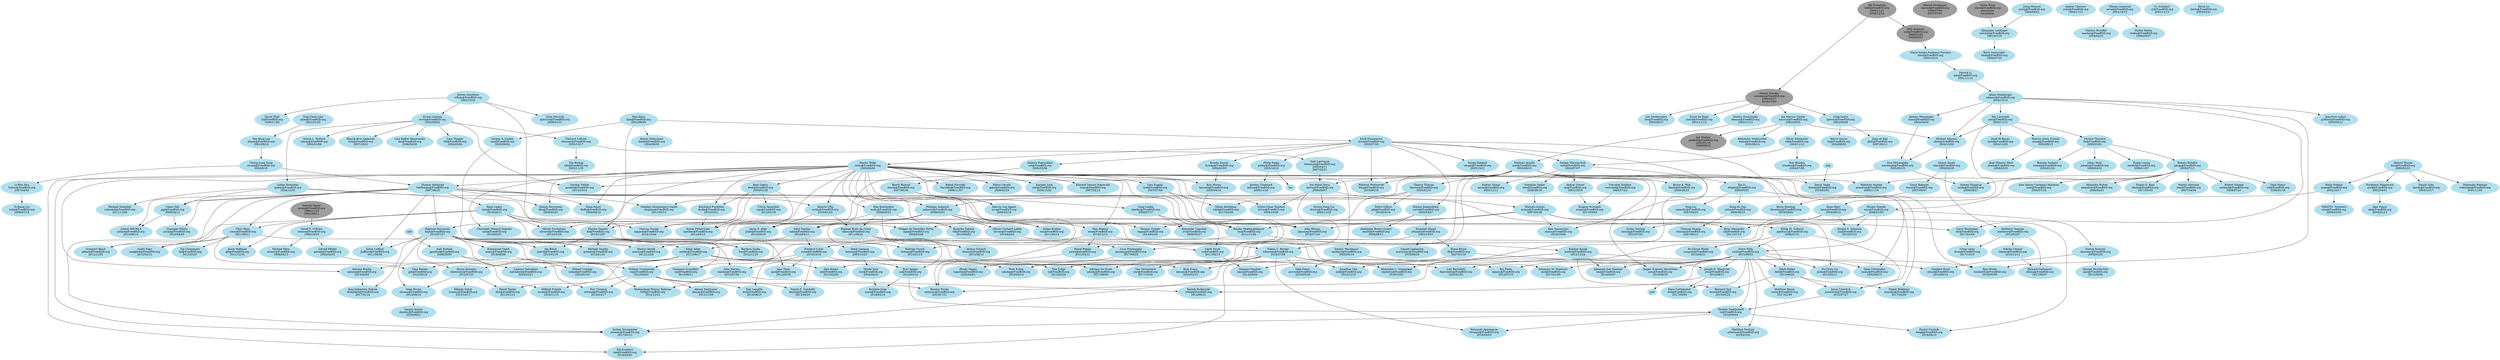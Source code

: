 # $FreeBSD$

# This file is meant to list all FreeBSD ports committers and describe the
# mentor-mentee relationships between them.
# The graphical output can be generated from this file with the following
# command:
# $ dot -T png -o file.png committers-ports.dot
#
# The dot binary is part of the graphics/graphviz port.

digraph ports {

# Node definitions follow this example:
#
#   foo [label="Foo Bar\nfoo@FreeBSD.org\n????/??/??"]
#
# ????/??/?? is the date when the commit bit was obtained, usually the one you
# can find looking at svn logs for the svnadmin/access file.
# Use YYYY/MM/DD format.
#
# For returned commit bits, the node definition will follow this example:
#
#   foo [label="Foo Bar\nfoo@FreeBSD.org\n????/??/??\n????/??/??"]
#
# The first date is the same as for an active committer, the second date is
# the date when the commit bit has been returned. Again, check svn logs.

node [color=grey62, style=filled, bgcolor=black];

# Alumni go here.. Try to keep things sorted.

asami [label="Satoshi Asami\nasami@FreeBSD.org\n1994/11/18\n2001/09/11"]
billf [label="Bill Fumerola\nbillf@FreeBSD.org\n1998/11/11\n2006/12/14"]
jmallett [label="Juli Mallett\njmallett@FreeBSD.org\n2003/01/16\n2006/08/10"]
marcel [label="Marcel Moolenaar\nmarcel@FreeBSD.org\n1999/07/03\n2007/07/01"]
sobomax[label="Maxim Sobolev\nsobomax@FreeBSD.org\n2000/05/17\n2018/12/03"]
steve [label="Steve Price\nsteve@FreeBSD.org\nxxxx/xx/xx\nxxxx/xx/xx"]
will [label="Will Andrews\nwill@FreeBSD.org\n2000/03/20\n2006/09/01"]

node [color=lightblue2, style=filled, bgcolor=black];

# Current ports committers go here. Try to keep things sorted.

"0mp" [label="Mateusz Piotrowski\n0mp@FreeBSD.org\n2018/06/16"]
ache [label="Andrey Chernov\nache@FreeBSD.org\n1994/11/15"]
acm [label="Jose Alonso Cardenas Marquez\nacm@FreeBSD.org\n2006/07/18"]
adamw [label="Adam Weinberger\nadamw@FreeBSD.org\n2002/10/16"]
adridg [label="Adriaan de Groot\nadridg@FreeBSD.org\n2017/09/08"]
ahze [label="Michael Johnson\nahze@FreeBSD.org\n2004/10/29"]
ak [label="Alex Kozlov\nak@FreeBSD.org\n2012/02/29"]
ale [label="Alex Dupre\nale@FreeBSD.org\n2004/01/12"]
alepulver [label="Alejandro Pulver\nalepulver@FreeBSD.org\n2006/04/01"]
alexbl [label="Alexander Botero-Lowry\nalexbl@FreeBSD.org\n2006/09/11"]
alexey [label="Alexey Degtyarev\nalexey@FreeBSD.org\n2013/11/09"]
alonso [label="Alonso Schaich\nalonso@FreeBSD.org\n2014/08/14"]
amdmi3 [label="Dmitry Marakasov\namdmi3@FreeBSD.org\n2008/06/19"]
anray [label="Andrey Slusar\nanray@FreeBSD.org\n2005/12/11"]
antoine [label="Antoine Brodin\nantoine@FreeBSD.org\n2013/04/03"]
araujo [label="Marcelo Araujo\naraujo@FreeBSD.org\n2007/04/26"]
arrowd [label="Gleb Popov\narrowd@FreeBSD.org\n2018/05/18"]
arved [label="Tilman Linneweh\narved@FreeBSD.org\n2002/10/15"]
ashish [label="Ashish SHUKLA\nashish@FreeBSD.org\n2010/06/10"]
avilla [label="Alberto Villa\navilla@FreeBSD.org\n2010/01/24"]
avl [label="Alexander Logvinov\navl@FreeBSD.org\n2009/05/27"]
az [label="Andrej Zverev\naz@FreeBSD.org\n2005/10/03"]
bapt [label="Baptiste Daroussin\nbapt@FreeBSD.org\n2010/07/27"]
bar [label="Barbara Guida\nbar@FreeBSD.org\n2012/11/25"]
bdrewery [label="Bryan Drewery\nbdrewery@FreeBSD.org\n2012/07/31"]
beat [label="Beat Gaetzi\nbeat@FreeBSD.org\n2009/01/28"]
beech [label="Beech Rintoul\nbeech@FreeBSD.org\n2007/05/30"]
bf [label="Brendan Fabeny\nbf@FreeBSD.org\n2010/06/02"]
bland [label="Alexander Nedotsukov\nbland@FreeBSD.org\n2003/08/14"]
bmah [label="Bruce A. Mah\nbmah@FreeBSD.org\n2000/08/23"]
bofh [label="Muhammad Moinur Rahman\nbofh@FreeBSD.org\n2014/12/23"]
brnrd [label="Bernard Spil\nbrnrd@FreeBSD.org\n2015/05/24"]
brix [label="Henrik Brix Andersen\nbrix@FreeBSD.org\n2007/10/31"]
brooks [label="Brooks Davies\nbrooks@FreeBSD.org\n2004/05/03"]
bsam [label="Boris Samorodov\nbsam@FreeBSD.org\n2006/07/20"]
chinsan [label="Chinsan Huang\nchinsan@FreeBSD.org\n2007/06/12"]
clement [label="Clement Laforet\nclement@FreeBSD.org\n2003/12/17"]
clsung [label="Cheng-Lung Sung\nclsung@FreeBSD.org\n2004/8/18"]
cmt [label="Christoph Moench-Tegeder\ncmt@FreeBSD.org\n2016/03/01"]
cperciva [label="Colin Percival\ncperciva@FreeBSD.org\n2006/01/31"]
crees [label="Chris Rees\ncrees@FreeBSD.org\n2011/06/11"]
cs [label="Carlo Strub\ncs@FreeBSD.org\n2011/09/13"]
culot [label="Frederic Culot\nculot@FreeBSD.org\n2010/10/16"]
cy [label="Cy Schubert\ncy@FreeBSD.org\n2001/11/13"]
daichi [label="Daichi Goto\ndaichi@FreeBSD.org\n2002/10/17"]
danfe [label="Alexey Dokuchaev\ndanfe@FreeBSD.org\n2004/08/20"]
danilo [label="Danilo E. Gondolfo\ndanilo@FreeBSD.org\n2013/09/23"]
db [label="Diane Bruce\ndb@FreeBSD.org\n2007/01/18"]
dbaio [label="Danilo G. Baio\ndbaio@FreeBSD.org\n2017/05/03"]
dbn [label="David Naylor\ndbn@FreeBSD.org\n2013/01/14"]
dch [label="Dave Cottlehuber\ndch@FreeBSD.org\n2017/09/09"]
decke [label="Bernhard Froehlich\ndecke@FreeBSD.org\n2010/03/21"]
delphij [label="Xin Li\ndelphij@FreeBSD.org\n2006/05/01"]
demon [label="Dmitry Sivachenko\ndemon@FreeBSD.org\n2000/11/13"]
dhn [label="Dennis Herrmann\ndhn@FreeBSD.org\n2009/03/03"]
dmgk [label="Dmitri Goutnik\ndmgk@FreeBSD.org\n2019/09/15"]
dryice [label="Dryice Dong Liu\ndryice@FreeBSD.org\n2006/12/25"]
dteske [label="Devin Teske\ndteske@FreeBSD.org\n2018/03/01"]
dumbbell [label="Jean-Sebastien Pedron\ndumbbell@FreeBSD.org\n2017/01/10"]
dvl [label="Dan Langille\ndvl@FreeBSD.org\n2014/08/10"]
eadler [label="Eitan Adler\neadler@FreeBSD.org\n2011/08/17"]
edwin [label="Edwin Groothuis\nedwin@FreeBSD.org\n2002/10/22"]
egypcio [label="Vin&iacute;cius Zavam\negypcio@FreeBSD.org\n2018/10/04"]
ehaupt [label="Emanuel Haupt\nehaupt@FreeBSD.org\n2005/10/03"]
eik [label="Oliver Eikemeier\neik@FreeBSD.org\n2003/11/12"]
ericbsd [label="Eric Turgeon\nericbsd@FreeBSD.org\n2018/03/17"]
erwin [label="Erwin Lansing\nerwin@FreeBSD.org\n2003/06/04"]
eugen [label="Eugene Grosbein\neugen@FreeBSD.org\n2017/03/04"]
farrokhi [label="Babak Farrokhi\nfarrokhi@FreeBSD.org\n2006/11/07"]
feld [label="Mark Felder\nfeld@FreeBSD.org\n2013/06/25"]
fernape [label="Fernando Apesteguia\nfernape@FreeBSD.org\n2018/03/03"]
fjoe [label="Max Khon\nfjoe@FreeBSD.org\n2001/08/06"]
flo [label="Florian Smeets\nflo@FreeBSD.org\n2010/12/07"]
fluffy [label="Dima Panov\nfluffy@FreeBSD.org\n2009/08/10"]
flz [label="Florent Thoumie\nflz@FreeBSD.org\n2005/03/01"]
gabor [label="Gabor Kovesdan\ngabor@FreeBSD.org\n2006/12/05"]
gahr [label="Pietro Cerutti\ngahr@FreeBSD.org\n2008/02/20"]
garga [label="Renato Botelho\ngarga@FreeBSD.org\n2005/07/11"]
gblach [label="Grzegorz Blach\ngblach@FreeBSD.org\n2012/11/03"]
gerald [label="Gerald Pfeifer\ngerald@FreeBSD.org\n2002/04/03"]
gjb [label="Glen Barber\ngjb@FreeBSD.org\n2012/06/19"]
glarkin [label="Greg Larkin\nglarkin@FreeBSD.org\n2008/07/17"]
glewis [label="Greg Lewis\nglewis@FreeBSD.org\n2002/04/08"]
gordon [label="Gordon Tetlow\ngordon@FreeBSD.org\n2014/10/14"]
grembo [label="Michael Gmelin\ngrembo@FreeBSD.org\n2014/01/21"]
gnn [label="George Neville-Neil\ngnn@FreeBSD.org\n2013/09/04"]
hq [label="Herve Quiroz\nhq@FreeBSD.org\n2004/08/05"]
hrs [label="Hiroki Sato\nhrs@FreeBSD.org\n2004/04/10"]
ijliao [label="Ying-Chieh Liao\nijliao@FreeBSD.org\n2001/01/20"]
itetcu [label="Ion-Mihai Tetcu\nitetcu@FreeBSD.org\n2006/06/07"]
jacula [label="Giuseppe Pilichi\njacula@FreeBSD.org\n2010/04/05"]
jadawin [label="Philippe Audeoud\njadawin@FreeBSD.org\n2008/03/02"]
jase [label="Jase Thew\njase@FreeBSD.org\n2012/05/30"]
jbeich [label="Jan Beich\njbeich@FreeBSD.org\n2015/01/19"]
jgh [label="Jason Helfman\njgh@FreeBSD.org\n2011/12/16"]
jhale [label="Jason E. Hale\njhale@FreeBSD.org\n2012/09/10"]
jhixson [label="John Hixson\njhixson@FreeBSD.org\n2018/07/16"]
jkim [label="Jung-uk Kim\njkim@FreeBSD.org\n2007/09/12"]
jlaffaye [label="Julien Laffaye\njlaffaye@FreeBSD.org\n2011/06/06"]
jmd [label="Johannes M. Dieterich\njmd@FreeBSD.org\n2017/01/09"]
jmelo [label="Jean Milanez Melo\njmelo@FreeBSD.org\n2006/03/31"]
joneum [label="Jochen Neumeister\njoneum@FreeBSD.org\n2017/05/11"]
joerg [label="Joerg Wunsch\njoerg@FreeBSD.org\n1994/08/22"]
johans [label="Johan Selst\njohans@FreeBSD.org\n2006/04/01"]
josef [label="Josef El-Rayes\njosef@FreeBSD.org\n2004/12/20"]
jpaetzel [label="Josh Paetzel\njpaetzel@FreeBSD.org\n2008/09/05"]
jrm [label="Joseph R. Mingrone\njrm@FreeBSD.org\n2016/09/17"]
jsa [label="Joseph S. Atkinson\njsa@FreeBSD.org\n2010/07/15"]
jsm [label="Jesper Schmitz Mouridsen\njsm@FreeBSD.org\n2018/06/30"]
junovitch [label="Jason Unovitch\njunovitch@FreeBSD.org\n2015/07/27"]
jylefort [label="Jean-Yves Lefort\njylefort@FreeBSD.org\n2005/04/12"]
kai [label="Kai Knoblich\nkai@FreeBSD.org\n2019/02/01"]
kami [label="Dominic Fandrey\nkami@FreeBSD.org\n2014/09/09"]
kbowling [label="Kevin Bowling\nkbowling@FreeBSD.org\n2018/09/02"]
kevans [label="Kyle Evans\nkevans@FreeBSD.org\n2020/02/14"]
kevlo [label="Kevin Lo\nkevlo@FreeBSD.org\n2003/02/21"]
kmoore [label="Kris Moore\nkmoore@FreeBSD.org\n2009/04/14"]
knu [label="Akinori Musha\nknu@FreeBSD.org\n2000/03/22"]
koitsu [label="Jeremy Chadwick\nkoitsu@FreeBSD.org\n2006/11/10"]
koobs [label="Kubilay Kocak\nkoobs@FreeBSD.org\n2012/12/24"]
krion [label="Kirill Ponomarew\nkrion@FreeBSD.org\n2003/07/20"]
kwm [label="Koop Mast\nkwm@FreeBSD.org\n2004/09/14"]
laszlof [label="Frank Laszlo\nlaszlof@FreeBSD.org\n2006/11/07"]
lawrance [label="Sam Lawrance\nlawrance@FreeBSD.org\n2005/04/11\n2007/02/21"]
lbartoletti [label="Loïc Bartoletti\nlbartoletti@FreeBSD.org\n2020/01/02"]
lbr [label="Lars Balker Rasmussen\nlbr@FreeBSD.org\n2006/04/30"]
leeym [label="Yen-Ming Lee\nleeym@FreeBSD.org\n2002/08/14"]
ler [label="Larry Rosenman\nler@FreeBSD.org\n2017/01/09"]
leres [label="Craig Leres\nleres@FreeBSD.org\n2017/10/10"]
lev [label="Lev Serebryakov\nlev@FreeBSD.org\n2003/06/17"]
lifanov [label="Nikolai Lifanov\nlifanov@FreeBSD.org\n2016/12/11"]
linimon [label="Mark Linimon\nlinimon@FreeBSD.org\n2003/10/23"]
lioux [label="Mario Sergio Fujikawa Ferriera\nlioux@FreeBSD.org\n2000/10/14"]
lippe [label="Felippe de Meirelles Motta\nlippe@FreeBSD.org\n2008/03/08"]
lme [label="Lars Engels\nlme@FreeBSD.org\n2007/07/09"]
lth [label="Lars Thegler\nlth@FreeBSD.org\n2004/05/04"]
lwhsu [label="Li-Wen Hsu\nlwhsu@FreeBSD.org\n2007/04/03"]
lx [label="David Thiel\nlx@FreeBSD.org\n2006/11/29"]
madpilot [label="Guido Falsi\nmadpilot@FreeBSD.org\n2012/04/12"]
maho [label="Maho Nakata\nmaho@FreeBSD.org\n2002/10/17"]
makc [label="Max Brazhnikov\nmakc@FreeBSD.org\n2008/08/25"]
mandree [label="Matthias Andree\nmandree@FreeBSD.org\n2009/11/18"]
manu [label="Emmanuel Vadot\nmanu@FreeBSD.org\n2018/09/06"]
marcus [label="Joe Marcus Clarke\nmarcus@FreeBSD.org\n2002/04/05"]
marino [label="John Marino\nmarino@FreeBSD.org\n2013/07/04"]
marius [label="Marius Strobl\nmarius@FreeBSD.org\n2012/12/29"]
markus [label="Markus Brueffer\nmarkus@FreeBSD.org\n2004/02/21"]
martymac [label="Ganael Laplanche\nmartymac@FreeBSD.org\n2010/09/24"]
mat [label="Mathieu Arnold\nmat@FreeBSD.org\n2003/08/15"]
matthew [label="Matthew Seaman\nmatthew@FreeBSD.org\n2012/02/07"]
meta [label="Koichiro Iwao\nmeta@FreeBSD.org\n2018/03/19"]
mezz [label="Jeremy Messenger\nmezz@FreeBSD.org\n2004/04/30"]
mfechner [label="Matthias Fechner\nmfechner@FreeBSD.org\n2018/03/01"]
mharo [label="Michael Haro\nmharo@FreeBSD.org\n1999/04/13"]
mikael [label="Mikael Urankar\nmikael@FreeBSD.org\n2020/01/16"]
milki [label="Jonathan Chu\nmilki@FreeBSD.org\n2013/12/15"]
misha [label="Mikhail Pchelin\nmisha@FreeBSD.org\n2016/11/15"]
miwi [label="Martin Wilke\nmiwi@FreeBSD.org\n2006/06/04"]
mm [label="Martin Matuska\nmm@FreeBSD.org\n2007/04/04"]
mmokhi [label="Mahdi Mokhtari\nmmokhi@FreeBSD.org\n2017/02/09"]
mnag [label="Marcus Alves Grando\nmnag@FreeBSD.org\n2005/09/15"]
mva [label="Marcus von Appen\nmva@FreeBSD.org\n2009/02/16"]
nemysis [label="Rusmir Dusko\nnemysis@FreeBSD.org\n2013/07/31"]
nemoliu [label="Tong Liu\nnemoliu@FreeBSD.org\n2007/04/25"]
netchild [label="Alexander Leidinger\nnetchild@FreeBSD.org\n2002/03/19"]
nobutaka [label="Nobutaka Mantani\nnobutaka@FreeBSD.org\n2001/11/02"]
nork [label="Norikatsu Shigemura\nnork@FreeBSD.org\n2002/04/01"]
novel [label="Roman Bogorodskiy\nnovel@FreeBSD.org\n2005/03/07"]
nox [label="Juergen Lock\nnox@FreeBSD.org\n2006/12/22"]
obrien [label="David E. O'Brien\nobrien@FreeBSD.org\n1996/10/29"]
olivier [label="Olivier Cochard-Labbe\nolivier@FreeBSD.org\n2016/02/02"]
olivierd [label="Olivier Duchateau\nolivierd@FreeBSD.org\n2012/05/29"]
osa [label="Sergey A. Osokin\nosa@FreeBSD.org\n2003/06/04"]
pat [label="Patrick Li\npat@FreeBSD.org\n2001/11/14"]
pav [label="Pav Lucistnik\npav@FreeBSD.org\n2003/11/12"]
pawel [label="Pawel Pekala\npawel@FreeBSD.org\n2011/03/11"]
pclin [label="Po-Chien Lin\npclin@FreeBSD.org\n2013/02/11"]
pfg [label="Pedro Giffuni\npfg@FreeBSD.org\n2019/04/14"]
pgj [label="Gabor Pali\npgj@FreeBSD.org\n2009/04/12"]
pgollucci [label="Philip M. Gollucci\npgollucci@FreeBSD.org\n2008/07/21"]
philip [label="Philip Paeps\nphilip@FreeBSD.org\n2005/10/19"]
pi [label="Kurt Jaeger\npi@FreeBSD.org\n2014/03/14"]
pizzamig [label="Luca Pizzamiglio\npizzamig@FreeBSD.org\n2017/08/25"]
pkubaj [label="Piotr Kubaj\npkubaj@FreeBSD.org\n2019/04/14"]
rafan [label="Rong-En Fan\nrafan@FreeBSD.org\n2006/06/23"]
rakuco [label="Raphael Kubo da Costa\nrakuco@FreeBSD.org\n2011/08/22"]
rene [label="Rene Ladan\nrene@FreeBSD.org\n2010/04/11"]
rezny [label="Matthew Rezny\nrezny@FreeBSD.org\n2017/01/09"]
riggs [label="Thomas Zander\nriggs@FreeBSD.org\n2014/01/09"]
rigoletto [label="Alexandre C. Guimaraes\nrigoletto@FreeBSD.org\n2018/10/01"]
rm [label="Ruslan Makhmatkhanov\nrm@FreeBSD.org\n2011/11/06"]
rnoland [label="Robert Noland\nrnoland@FreeBSD.org\n2008/07/21"]
robak [label="Bartek Rutkowski\nrobak@FreeBSD.org\n2014/06/10"]
rodrigo [label="Rodrigo Osorio\nrodrigo@FreeBSD.org\n2014/01/15"]
romain [label="Romain Tartiere\nromain@FreeBSD.org\n2010/01/24"]
rpaulo [label="Rui Paulo\nrpaulo@FreeBSD.org\n2014/07/15"]
sahil [label="Sahil Tandon\nsahil@FreeBSD.org\n2010/04/11"]
salvadore [label="Lorenzo Salvadore\nsalvadore@FreeBSD.org\n2020/02/21"]
samm [label="Alex Samorukov\nsamm@FreeBSD.org\n2019/10/09"]
sat [label="Andrew Pantyukhin\nsat@FreeBSD.org\n2006/05/06"]
sbruno [label="Sean Bruno\nsbruno@FreeBSD.org\n2014/09/14"]
sbz [label="Sofian Brabez\nsbz@FreeBSD.org\n2011/03/14"]
scheidell [label="Michael Scheidell\nscheidell@FreeBSD.org\n2011/11/06"]
seanc [label="Sean Chittenden\nseanc@FreeBSD.org\n2002/08/15"]
sem [label="Sergey Matveychuk\nsem@FreeBSD.org\n2004/07/07"]
sergei [label="Sergei Kolobov\nsergei@FreeBSD.org\n2003/10/21"]
shaun [label="Shaun Amott\nshaun@FreeBSD.org\n2006/06/19"]
shurd [label="Stephen Hurd\nshurd@FreeBSD.org\n2014/06/14"]
simon [label="Simon L. Nielsen\nsimon@FreeBSD.org\n2005/01/08"]
skozlov [label="Sergey Kozlov\nskozlov@FreeBSD.org\n2018/09/21"]
skreuzer [label="Steven Kreuzer\nskreuzer@FreeBSD.org\n2009/03/25"]
sperber[label="Armin Pirkovitsch\nsperber@FreeBSD.org\n2012/04/15"]
stas [label="Stanislav Sedov\nstas@FreeBSD.org\n2006/09/18"]
stefan [label="Stefan Walter\nstefan@FreeBSD.org\n2006/05/07"]
stephen [label="Stephen Montgomery-Smith\nstephen@FreeBSD.org\n2011/06/13"]
sunpoet [label="Po-Chuan Hsieh\nsunpoet@FreeBSD.org\n2010/09/21"]
swills [label="Steve Wills\nswills@FreeBSD.org\n2010/09/03"]
sylvio [label="Sylvio Cesar Teixeira\nsylvio@FreeBSD.org\n2009/10/29"]
tabthorpe [label="Thomas Abthorpe\ntabthorpe@FreeBSD.org\n2007/08/20"]
tagattie [label="Hiroki Tagato\ntagattie@FreeBSD.org\n2020/04/01"]
tcberner [label="Tobias C. Berner\ntcberner@FreeBSD.org\n2016/07/06"]
tdb [label="Tim Bishop\ntdb@FreeBSD.org\n2005/11/30"]
thierry [label="Thierry Thomas\nthierry@FreeBSD.org\n2004/03/15"]
tijl [label="Tijl Coosemans\ntijl@FreeBSD.org\n2013/03/27"]
timur [label="Timur Bakeyev\ntimur@FreeBSD.org\n2007/06/07"]
tj [label="Tom Judge\ntj@FreeBSD.org\n2012/05/28"]
tmclaugh [label="Tom McLaughlin\ntmclaugh@FreeBSD.org\n2005/09/15"]
tobik [label="Tobias Kortkamp\ntobik@FreeBSD.org\n2017/02/08"]
tota [label="TAKATSU Tomonari\ntota@FreeBSD.org\n2009/03/30"]
trasz [label="Edward Tomasz Napierala\ntrasz@FreeBSD.org\n2007/04/12"]
trhodes [label="Tom Rhodes\ntrhodes@FreeBSD.org\n2004/07/06"]
trociny [label="Mikolaj Golub\ntrociny@FreeBSD.org\n2013/10/17"]
tz [label="Torsten Zuehlsdorff\ntz@FreeBSD.org\n2016/06/04"]
ultima [label="Richard Gallamore\nultima@FreeBSD.org\n2017/06/07"]
uqs [label="Ulrich Spoerlein\nuqs@FreeBSD.org\n2012/01/19"]
vd [label="Vasil Dimov\nvd@FreeBSD.org\n2006/01/19"]
vg [label="Veniamin Gvozdikov\nvg@FreeBSD.org\n2013/06/11"]
vsevolod [label="Vsevolod Stakhov\nvsevolod@FreeBSD.org\n2005/07/22"]
wen [label="Wen Heping\nwen@FreeBSD.org\n2010/12/13"]
wg [label="William Grzybowski\nwg@FreeBSD.org\n2013/04/01"]
woodsb02 [label="Ben Woods\nwoodsb02@FreeBSD.org\n2016/05/09"]
wxs [label="Wesley Shields\nwxs@FreeBSD.org\n2008/01/03"]
xmj [label="Johannes Jost Meixner\nxmj@FreeBSD.org\n2014/04/07"]
xride [label="Soeren Straarup\nxride@FreeBSD.org\n2006/09/27"]
yuri [label="Yuri Victorovich\nyuri@FreeBSD.org\n2017/10/30"]
yzlin [label="Yi-Jheng Lin\nyzlin@FreeBSD.org\n2009/07/19"]
zeising [label="Niclas Zeising\nzeising@FreeBSD.org\n2012/07/03"]
zi [label="Ryan Steinmetz\nzi@FreeBSD.org\n2011/07/14"]
znerd [label="Ernst de Haan\nznerd@FreeBSD.org\n2001/11/15"]

# Here are the mentor/mentee relationships.
# Group together all the mentees for a particular mentor.
# Keep the list sorted by mentor login.

adamw -> ahze
adamw -> jylefort
adamw -> ler
adamw -> mezz
adamw -> pav
adamw -> woodsb02

ade -> jpaetzel

ahze -> shaun
ahze -> tmclaugh

amdmi3 -> jrm
amdmi3 -> arrowd

antoine -> dumbbell

araujo -> dmgk
araujo -> egypcio
araujo -> jhixson
araujo -> lippe
araujo -> pclin
araujo -> pgollucci
araujo -> samm

arved -> markus
arved -> stefan

asami -> obrien

avilla -> jhale
avilla -> rakuco

az -> eugen

bdrewery -> dbn
bdrewery -> sbruno
bdrewery -> trociny

bapt -> bdrewery
bapt -> bofh
bapt -> dumbbell
bapt -> eadler
bapt -> ericbsd
bapt -> grembo
bapt -> jbeich
bapt -> jlaffaye
bapt -> kevans
bapt -> manu
bapt -> marius
bapt -> marino
bapt -> rodrigo
bapt -> rpaulo
bapt -> sbruno

beat -> decke
beat -> egypcio
beat -> marius
beat -> sperber
beat -> uqs

beech -> glarkin
beech -> mva

billf -> sobomax
billf -> will

brooks -> kmoore

clement -> tdb
clement -> lawrance

clsung -> lwhsu
clsung -> tabthorpe

crees -> feld
crees -> gjb
crees -> jgh
crees -> madpilot
crees -> gblach
crees -> tijl

cs -> kami

culot -> danilo
culot -> jase
culot -> marino
culot -> pi
culot -> wg

db -> tj
db -> shurd

decke -> sperber

delphij -> junovitch
delphij -> nemoliu
delphij -> rafan

demon -> mat

eadler -> ak
eadler -> antoine
eadler -> dbn
eadler -> bdrewery
eadler -> gjb
eadler -> milki
eadler -> tj
eadler -> vg

edwin -> cperciva
edwin -> erwin
edwin -> linimon
edwin -> lx

ehaupt -> db
ehaupt -> martymac
ehaupt -> tagattie

eik -> sem
eik -> trhodes

erwin -> brix
erwin -> clement
erwin -> gabor
erwin -> gordon
erwin -> lbr
erwin -> lth
erwin -> simon

feld -> brnrd
feld -> junovitch
feld -> mmokhi
feld -> rezny

fjoe -> danfe
fjoe -> flo
fjoe -> krion
fjoe -> osa

flo -> bar
flo -> jase
flo -> jbeich
flo -> grembo

flz -> garga
flz -> johans
flz -> laszlof
flz -> romain

jpaetzel -> misha
jpaetzel -> wg

gabor -> lippe
gabor -> pgj
gabor -> stephen
gabor -> scheidell

garga -> acm
garga -> alepulver
garga -> dbaio
garga -> mandree
garga -> mm
garga -> rnoland
garga -> vd
garga -> wxs
garga -> xride

gerald -> salvadore

glarkin -> avl
glarkin -> cs
glarkin -> rm

glewis -> hq
glewis -> jkim

hrs -> meta

ijliao -> leeym

imp -> dteske

itetcu -> ak
itetcu -> araujo
itetcu -> dryice
itetcu -> sahil
itetcu -> sylvio

jadawin -> bapt
jadawin -> flo
jadawin -> olivier
jadawin -> pi
jadawin -> riggs
jadawin -> sbz
jadawin -> wen

joerg -> netchild

joneum -> kai

jrm -> dch
jrm -> jwb

junovitch -> tz

kmoore -> jhixson

knu -> daichi
knu -> maho
knu -> nobutaka
knu -> nork

koobs -> brnrd
koobs -> kami
koobs -> kevans
koobs -> woodsb02
koobs -> xmj

krion -> "0mp"
krion -> brooks
krion -> kbowling
krion -> miwi
krion -> novel
krion -> philip
krion -> samm
krion -> sat
krion -> sem
krion -> sergei

kwm -> jsa
kwm -> rodrigo
kwm -> zeising

lawrance -> itetcu

leeym -> clsung

ler -> leres

lifanov -> ultima

linimon -> hrs
linimon -> pkubaj

lioux -> pat

lme -> pizzamig
lme -> tobik

lwhsu -> yzlin

maho -> stephen
maho -> tota

manu -> mikael

marcus -> ahze
marcus -> bland
marcus -> eik
marcus -> jmallett

marino -> bofh
marino -> robak

makc -> alonso
makc -> bf
makc -> jhale
makc -> rakuco

mat -> "0mp"
mat -> bmah
mat -> dteske
mat -> dvl
mat -> gordon
mat -> mmokhi
mat -> seanc
mat -> tcberner
mat -> thierry
mat -> tobik
mat -> woodsb02
mat -> rigoletto
mat -> pkubaj

matthew -> leres
matthew -> lifanov
matthew -> ultima

mezz -> tmclaugh

miwi -> amdmi3
miwi -> antoine
miwi -> avilla
miwi -> beat
miwi -> bf
miwi -> cmt
miwi -> decke
miwi -> dhn
miwi -> farrokhi
miwi -> fluffy
miwi -> gahr
miwi -> jhixson
miwi -> joneum
miwi -> jsm
miwi -> kai
miwi -> kmoore
miwi -> lme
miwi -> makc
miwi -> mandree
miwi -> mva
miwi -> nemysis
miwi -> nox
miwi -> olivierd
miwi -> pawel
miwi -> rm
miwi -> sbz
miwi -> sperber
miwi -> sylvio
miwi -> tabthorpe
miwi -> trasz
miwi -> wen
miwi -> zeising

mnag -> jmelo

netchild -> bsam

nork -> ale

novel -> alexbl
novel -> ehaupt
novel -> rm

obrien -> mharo
obrien -> gerald

olivier -> pizzamig

osa -> vg

pat -> adamw

pav -> ahze
pav -> flz
pav -> josef
pav -> kwm
pav -> mnag

pawel -> nemysis

pgj -> ashish
pgj -> jacula

pgollucci -> junovitch
pgollucci -> sunpoet
pgollucci -> swills

philip -> fox
philip -> koitsu

pi -> meta
pi -> tz

pizzamig -> tagattie

rafan -> chinsan

rakuco -> adridg
rakuco -> alonso
rakuco -> tcberner

rene -> bar
rene -> cmt
rene -> crees
rene -> egypcio
rene -> jgh
rene -> jmd
rene -> joneum
rene -> ler
rene -> olivierd

rm -> koobs
rm -> vg

sahil -> culot
sahil -> eadler

sat -> beech

sbruno -> skozlov

sem -> az
sem -> anray
sem -> delphij
sem -> stas

shaun -> timur
shaun -> matthew

skreuzer -> gnn
skreuzer -> shurd

sobomax -> demon
sobomax -> glewis
sobomax -> lev
sobomax -> marcus
sobomax -> znerd

stas -> araujo

steve -> netchild

swills -> dch
swills -> feld
swills -> jmd
swills -> jrm
swills -> jsm
swills -> lbartoletti
swills -> mfechner
swills -> milki
swills -> pclin
swills -> rezny
swills -> robak
swills -> rpaulo
swills -> seanc
swills -> tz
swills -> xmj

tabthorpe -> ashish
tabthorpe -> avilla
tabthorpe -> avl
tabthorpe -> bapt
tabthorpe -> crees
tabthorpe -> dhn
tabthorpe -> fluffy
tabthorpe -> jacula
tabthorpe -> jadawin
tabthorpe -> jlaffaye
tabthorpe -> madpilot
tabthorpe -> pgj
tabthorpe -> rene
tabthorpe -> zi
tabthorpe -> gblach

tcberner -> adridg
tcberner -> arrowd
tcberner -> fernape
tcberner -> joneum
tcberner -> kai
tcberner -> lbartoletti
tcberner -> pkubaj
tcberner -> rigoletto
tcberner -> salvadore
tcberner -> yuri

thierry -> jadawin
thierry -> riggs
thierry -> pfg

timur -> kbowling

tmclaugh -> itetcu
tmclaugh -> xride

tz -> dmgk
tz -> joneum
tz -> fernape
tz -> mfechner

vsevolod -> eugen

wen -> cs
wen -> culot
wen -> pawel

wg -> alexey
wg -> danilo
wg -> dvl
wg -> ericbsd
wg -> misha
wg -> nemysis

will -> lioux

wxs -> jsa
wxs -> nemysis
wxs -> sahil
wxs -> skreuzer
wxs -> swills
wxs -> zi

}
